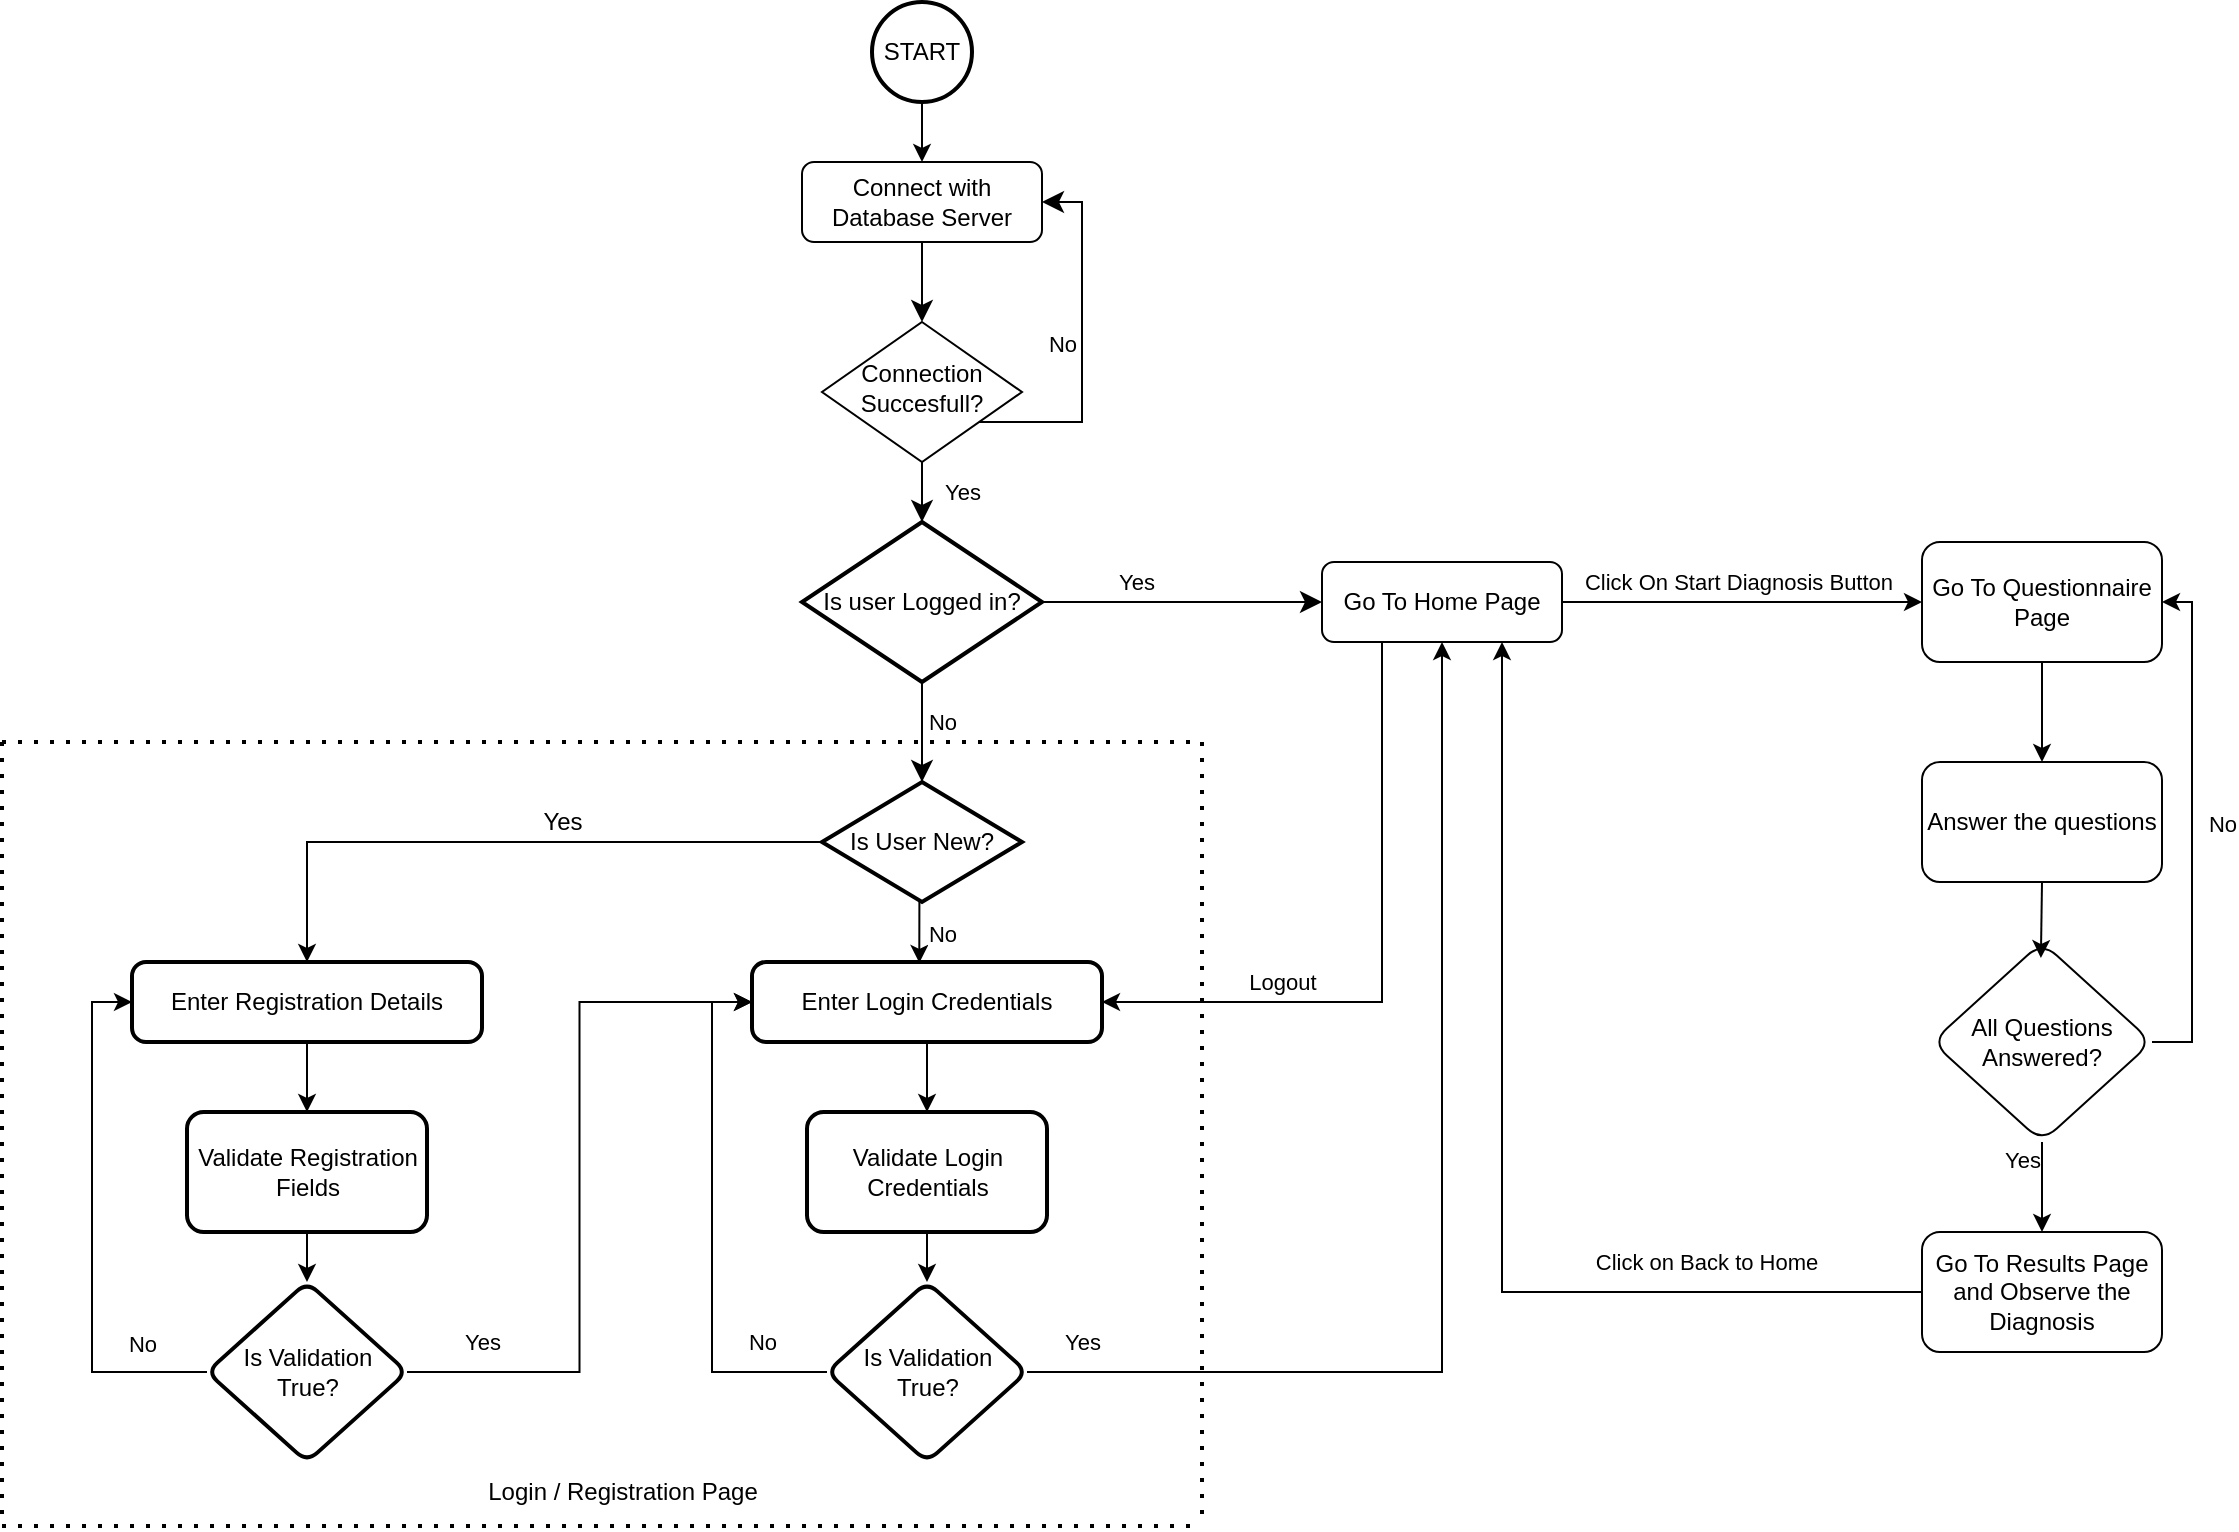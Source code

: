 <mxfile version="25.0.3">
  <diagram id="C5RBs43oDa-KdzZeNtuy" name="Page-1">
    <mxGraphModel dx="1877" dy="1734" grid="1" gridSize="10" guides="1" tooltips="1" connect="1" arrows="1" fold="1" page="1" pageScale="1" pageWidth="827" pageHeight="1169" math="0" shadow="0">
      <root>
        <mxCell id="WIyWlLk6GJQsqaUBKTNV-0" />
        <mxCell id="WIyWlLk6GJQsqaUBKTNV-1" parent="WIyWlLk6GJQsqaUBKTNV-0" />
        <mxCell id="WIyWlLk6GJQsqaUBKTNV-2" value="" style="rounded=0;html=1;jettySize=auto;orthogonalLoop=1;fontSize=11;endArrow=classic;endFill=1;endSize=8;strokeWidth=1;shadow=0;labelBackgroundColor=none;edgeStyle=orthogonalEdgeStyle;" parent="WIyWlLk6GJQsqaUBKTNV-1" source="WIyWlLk6GJQsqaUBKTNV-3" target="WIyWlLk6GJQsqaUBKTNV-6" edge="1">
          <mxGeometry relative="1" as="geometry" />
        </mxCell>
        <mxCell id="WIyWlLk6GJQsqaUBKTNV-3" value="Connect with Database Server" style="rounded=1;whiteSpace=wrap;html=1;fontSize=12;glass=0;strokeWidth=1;shadow=0;" parent="WIyWlLk6GJQsqaUBKTNV-1" vertex="1">
          <mxGeometry x="160" y="80" width="120" height="40" as="geometry" />
        </mxCell>
        <mxCell id="WIyWlLk6GJQsqaUBKTNV-4" value="Yes" style="rounded=0;html=1;jettySize=auto;orthogonalLoop=1;fontSize=11;endArrow=classic;endFill=1;endSize=8;strokeWidth=1;shadow=0;labelBackgroundColor=none;edgeStyle=orthogonalEdgeStyle;exitX=0.5;exitY=1;exitDx=0;exitDy=0;entryX=0.5;entryY=0;entryDx=0;entryDy=0;entryPerimeter=0;" parent="WIyWlLk6GJQsqaUBKTNV-1" source="WIyWlLk6GJQsqaUBKTNV-6" target="E8R43XipbVcVQlfAnzqD-1" edge="1">
          <mxGeometry y="20" relative="1" as="geometry">
            <mxPoint as="offset" />
            <mxPoint x="310" y="240" as="targetPoint" />
            <Array as="points">
              <mxPoint x="220" y="260" />
              <mxPoint x="220" y="260" />
            </Array>
          </mxGeometry>
        </mxCell>
        <mxCell id="WIyWlLk6GJQsqaUBKTNV-5" value="No" style="edgeStyle=orthogonalEdgeStyle;rounded=0;html=1;jettySize=auto;orthogonalLoop=1;fontSize=11;endArrow=classic;endFill=1;endSize=8;strokeWidth=1;shadow=0;labelBackgroundColor=none;entryX=1;entryY=0.5;entryDx=0;entryDy=0;" parent="WIyWlLk6GJQsqaUBKTNV-1" source="WIyWlLk6GJQsqaUBKTNV-6" target="WIyWlLk6GJQsqaUBKTNV-3" edge="1">
          <mxGeometry y="10" relative="1" as="geometry">
            <mxPoint as="offset" />
            <Array as="points">
              <mxPoint x="300" y="210" />
              <mxPoint x="300" y="100" />
            </Array>
          </mxGeometry>
        </mxCell>
        <mxCell id="WIyWlLk6GJQsqaUBKTNV-6" value="Connection Succesfull?" style="rhombus;whiteSpace=wrap;html=1;shadow=0;fontFamily=Helvetica;fontSize=12;align=center;strokeWidth=1;spacing=6;spacingTop=-4;" parent="WIyWlLk6GJQsqaUBKTNV-1" vertex="1">
          <mxGeometry x="170" y="160" width="100" height="70" as="geometry" />
        </mxCell>
        <mxCell id="WIyWlLk6GJQsqaUBKTNV-8" value="No" style="rounded=0;html=1;jettySize=auto;orthogonalLoop=1;fontSize=11;endArrow=classic;endFill=1;endSize=8;strokeWidth=1;shadow=0;labelBackgroundColor=none;edgeStyle=orthogonalEdgeStyle;exitX=0.5;exitY=1;exitDx=0;exitDy=0;exitPerimeter=0;entryX=0.5;entryY=0;entryDx=0;entryDy=0;entryPerimeter=0;" parent="WIyWlLk6GJQsqaUBKTNV-1" source="E8R43XipbVcVQlfAnzqD-1" target="E8R43XipbVcVQlfAnzqD-21" edge="1">
          <mxGeometry x="-0.2" y="10" relative="1" as="geometry">
            <mxPoint as="offset" />
            <mxPoint x="220.0" y="370" as="sourcePoint" />
            <mxPoint x="220" y="400" as="targetPoint" />
          </mxGeometry>
        </mxCell>
        <mxCell id="E8R43XipbVcVQlfAnzqD-51" value="" style="edgeStyle=orthogonalEdgeStyle;rounded=0;orthogonalLoop=1;jettySize=auto;html=1;" parent="WIyWlLk6GJQsqaUBKTNV-1" source="WIyWlLk6GJQsqaUBKTNV-12" target="E8R43XipbVcVQlfAnzqD-50" edge="1">
          <mxGeometry relative="1" as="geometry" />
        </mxCell>
        <mxCell id="E8R43XipbVcVQlfAnzqD-52" value="Click On Start Diagnosis Button" style="edgeLabel;html=1;align=center;verticalAlign=middle;resizable=0;points=[];" parent="E8R43XipbVcVQlfAnzqD-51" vertex="1" connectable="0">
          <mxGeometry x="-0.187" y="-1" relative="1" as="geometry">
            <mxPoint x="15" y="-11" as="offset" />
          </mxGeometry>
        </mxCell>
        <mxCell id="SV02vGK2qHrpmhXC6fc6-1" style="edgeStyle=orthogonalEdgeStyle;rounded=0;orthogonalLoop=1;jettySize=auto;html=1;exitX=0.25;exitY=1;exitDx=0;exitDy=0;entryX=1;entryY=0.5;entryDx=0;entryDy=0;" edge="1" parent="WIyWlLk6GJQsqaUBKTNV-1" source="WIyWlLk6GJQsqaUBKTNV-12" target="E8R43XipbVcVQlfAnzqD-10">
          <mxGeometry relative="1" as="geometry" />
        </mxCell>
        <mxCell id="SV02vGK2qHrpmhXC6fc6-2" value="Logout" style="edgeLabel;html=1;align=center;verticalAlign=middle;resizable=0;points=[];" vertex="1" connectable="0" parent="SV02vGK2qHrpmhXC6fc6-1">
          <mxGeometry x="0.506" y="-3" relative="1" as="geometry">
            <mxPoint x="11" y="-7" as="offset" />
          </mxGeometry>
        </mxCell>
        <mxCell id="WIyWlLk6GJQsqaUBKTNV-12" value="Go To Home Page" style="rounded=1;whiteSpace=wrap;html=1;fontSize=12;glass=0;strokeWidth=1;shadow=0;" parent="WIyWlLk6GJQsqaUBKTNV-1" vertex="1">
          <mxGeometry x="420" y="280" width="120" height="40" as="geometry" />
        </mxCell>
        <mxCell id="E8R43XipbVcVQlfAnzqD-1" value="Is user Logged in?" style="strokeWidth=2;html=1;shape=mxgraph.flowchart.decision;whiteSpace=wrap;" parent="WIyWlLk6GJQsqaUBKTNV-1" vertex="1">
          <mxGeometry x="160" y="260" width="120" height="80" as="geometry" />
        </mxCell>
        <mxCell id="E8R43XipbVcVQlfAnzqD-5" value="Yes" style="rounded=0;html=1;jettySize=auto;orthogonalLoop=1;fontSize=11;endArrow=classic;endFill=1;endSize=8;strokeWidth=1;shadow=0;labelBackgroundColor=none;edgeStyle=orthogonalEdgeStyle;entryX=0;entryY=0.5;entryDx=0;entryDy=0;exitX=1;exitY=0.5;exitDx=0;exitDy=0;exitPerimeter=0;" parent="WIyWlLk6GJQsqaUBKTNV-1" source="E8R43XipbVcVQlfAnzqD-1" target="WIyWlLk6GJQsqaUBKTNV-12" edge="1">
          <mxGeometry x="-0.333" y="10" relative="1" as="geometry">
            <mxPoint as="offset" />
            <mxPoint x="230.0" y="380" as="sourcePoint" />
            <mxPoint x="320" y="350" as="targetPoint" />
            <Array as="points" />
          </mxGeometry>
        </mxCell>
        <mxCell id="E8R43XipbVcVQlfAnzqD-7" value="START" style="strokeWidth=2;html=1;shape=mxgraph.flowchart.start_2;whiteSpace=wrap;" parent="WIyWlLk6GJQsqaUBKTNV-1" vertex="1">
          <mxGeometry x="195" width="50" height="50" as="geometry" />
        </mxCell>
        <mxCell id="E8R43XipbVcVQlfAnzqD-8" value="" style="endArrow=classic;html=1;rounded=0;exitX=0.5;exitY=1;exitDx=0;exitDy=0;exitPerimeter=0;entryX=0.5;entryY=0;entryDx=0;entryDy=0;endFill=1;" parent="WIyWlLk6GJQsqaUBKTNV-1" source="E8R43XipbVcVQlfAnzqD-7" target="WIyWlLk6GJQsqaUBKTNV-3" edge="1">
          <mxGeometry width="50" height="50" relative="1" as="geometry">
            <mxPoint x="300" y="90" as="sourcePoint" />
            <mxPoint x="350" y="40" as="targetPoint" />
          </mxGeometry>
        </mxCell>
        <mxCell id="E8R43XipbVcVQlfAnzqD-14" value="" style="edgeStyle=orthogonalEdgeStyle;rounded=0;orthogonalLoop=1;jettySize=auto;html=1;" parent="WIyWlLk6GJQsqaUBKTNV-1" source="E8R43XipbVcVQlfAnzqD-10" target="E8R43XipbVcVQlfAnzqD-13" edge="1">
          <mxGeometry relative="1" as="geometry" />
        </mxCell>
        <mxCell id="E8R43XipbVcVQlfAnzqD-10" value="Enter Login Credentials" style="rounded=1;whiteSpace=wrap;html=1;absoluteArcSize=1;arcSize=14;strokeWidth=2;" parent="WIyWlLk6GJQsqaUBKTNV-1" vertex="1">
          <mxGeometry x="135" y="480" width="175" height="40" as="geometry" />
        </mxCell>
        <mxCell id="E8R43XipbVcVQlfAnzqD-16" value="" style="edgeStyle=orthogonalEdgeStyle;rounded=0;orthogonalLoop=1;jettySize=auto;html=1;" parent="WIyWlLk6GJQsqaUBKTNV-1" source="E8R43XipbVcVQlfAnzqD-13" target="E8R43XipbVcVQlfAnzqD-15" edge="1">
          <mxGeometry relative="1" as="geometry" />
        </mxCell>
        <mxCell id="E8R43XipbVcVQlfAnzqD-13" value="Validate Login Credentials" style="whiteSpace=wrap;html=1;rounded=1;arcSize=14;strokeWidth=2;" parent="WIyWlLk6GJQsqaUBKTNV-1" vertex="1">
          <mxGeometry x="162.5" y="555" width="120" height="60" as="geometry" />
        </mxCell>
        <mxCell id="E8R43XipbVcVQlfAnzqD-17" style="edgeStyle=orthogonalEdgeStyle;rounded=0;orthogonalLoop=1;jettySize=auto;html=1;exitX=1;exitY=0.5;exitDx=0;exitDy=0;entryX=0.5;entryY=1;entryDx=0;entryDy=0;" parent="WIyWlLk6GJQsqaUBKTNV-1" source="E8R43XipbVcVQlfAnzqD-15" target="WIyWlLk6GJQsqaUBKTNV-12" edge="1">
          <mxGeometry relative="1" as="geometry" />
        </mxCell>
        <mxCell id="E8R43XipbVcVQlfAnzqD-18" value="Yes" style="edgeLabel;html=1;align=center;verticalAlign=middle;resizable=0;points=[];" parent="E8R43XipbVcVQlfAnzqD-17" vertex="1" connectable="0">
          <mxGeometry x="0.291" relative="1" as="geometry">
            <mxPoint x="-180" y="147" as="offset" />
          </mxGeometry>
        </mxCell>
        <mxCell id="E8R43XipbVcVQlfAnzqD-19" style="edgeStyle=orthogonalEdgeStyle;rounded=0;orthogonalLoop=1;jettySize=auto;html=1;exitX=0;exitY=0.5;exitDx=0;exitDy=0;entryX=0;entryY=0.5;entryDx=0;entryDy=0;" parent="WIyWlLk6GJQsqaUBKTNV-1" source="E8R43XipbVcVQlfAnzqD-15" target="E8R43XipbVcVQlfAnzqD-10" edge="1">
          <mxGeometry relative="1" as="geometry" />
        </mxCell>
        <mxCell id="E8R43XipbVcVQlfAnzqD-20" value="No" style="edgeLabel;html=1;align=center;verticalAlign=middle;resizable=0;points=[];" parent="E8R43XipbVcVQlfAnzqD-19" vertex="1" connectable="0">
          <mxGeometry x="0.147" y="1" relative="1" as="geometry">
            <mxPoint x="26" y="78" as="offset" />
          </mxGeometry>
        </mxCell>
        <mxCell id="E8R43XipbVcVQlfAnzqD-15" value="Is Validation True?" style="rhombus;whiteSpace=wrap;html=1;rounded=1;arcSize=14;strokeWidth=2;" parent="WIyWlLk6GJQsqaUBKTNV-1" vertex="1">
          <mxGeometry x="172.5" y="640" width="100" height="90" as="geometry" />
        </mxCell>
        <mxCell id="E8R43XipbVcVQlfAnzqD-24" style="edgeStyle=orthogonalEdgeStyle;rounded=0;orthogonalLoop=1;jettySize=auto;html=1;exitX=0;exitY=0.5;exitDx=0;exitDy=0;exitPerimeter=0;entryX=0.5;entryY=0;entryDx=0;entryDy=0;" parent="WIyWlLk6GJQsqaUBKTNV-1" source="E8R43XipbVcVQlfAnzqD-21" target="E8R43XipbVcVQlfAnzqD-33" edge="1">
          <mxGeometry relative="1" as="geometry">
            <mxPoint y="480" as="targetPoint" />
          </mxGeometry>
        </mxCell>
        <mxCell id="E8R43XipbVcVQlfAnzqD-21" value="Is User New?" style="strokeWidth=2;html=1;shape=mxgraph.flowchart.decision;whiteSpace=wrap;" parent="WIyWlLk6GJQsqaUBKTNV-1" vertex="1">
          <mxGeometry x="170" y="390" width="100" height="60" as="geometry" />
        </mxCell>
        <mxCell id="E8R43XipbVcVQlfAnzqD-22" style="edgeStyle=orthogonalEdgeStyle;rounded=0;orthogonalLoop=1;jettySize=auto;html=1;exitX=0.5;exitY=1;exitDx=0;exitDy=0;exitPerimeter=0;entryX=0.478;entryY=0.011;entryDx=0;entryDy=0;entryPerimeter=0;" parent="WIyWlLk6GJQsqaUBKTNV-1" source="E8R43XipbVcVQlfAnzqD-21" target="E8R43XipbVcVQlfAnzqD-10" edge="1">
          <mxGeometry relative="1" as="geometry" />
        </mxCell>
        <mxCell id="E8R43XipbVcVQlfAnzqD-23" value="No" style="edgeLabel;html=1;align=center;verticalAlign=middle;resizable=0;points=[];" parent="E8R43XipbVcVQlfAnzqD-22" vertex="1" connectable="0">
          <mxGeometry x="0.063" y="1" relative="1" as="geometry">
            <mxPoint x="10" as="offset" />
          </mxGeometry>
        </mxCell>
        <mxCell id="E8R43XipbVcVQlfAnzqD-35" style="edgeStyle=orthogonalEdgeStyle;rounded=0;orthogonalLoop=1;jettySize=auto;html=1;exitX=0.5;exitY=1;exitDx=0;exitDy=0;entryX=0.5;entryY=0;entryDx=0;entryDy=0;" parent="WIyWlLk6GJQsqaUBKTNV-1" source="E8R43XipbVcVQlfAnzqD-33" target="E8R43XipbVcVQlfAnzqD-34" edge="1">
          <mxGeometry relative="1" as="geometry" />
        </mxCell>
        <mxCell id="E8R43XipbVcVQlfAnzqD-33" value="Enter Registration Details" style="rounded=1;whiteSpace=wrap;html=1;absoluteArcSize=1;arcSize=14;strokeWidth=2;" parent="WIyWlLk6GJQsqaUBKTNV-1" vertex="1">
          <mxGeometry x="-175" y="480" width="175" height="40" as="geometry" />
        </mxCell>
        <mxCell id="E8R43XipbVcVQlfAnzqD-38" style="edgeStyle=orthogonalEdgeStyle;rounded=0;orthogonalLoop=1;jettySize=auto;html=1;exitX=0.5;exitY=1;exitDx=0;exitDy=0;entryX=0.5;entryY=0;entryDx=0;entryDy=0;" parent="WIyWlLk6GJQsqaUBKTNV-1" source="E8R43XipbVcVQlfAnzqD-34" target="E8R43XipbVcVQlfAnzqD-37" edge="1">
          <mxGeometry relative="1" as="geometry" />
        </mxCell>
        <mxCell id="E8R43XipbVcVQlfAnzqD-34" value="Validate Registration Fields" style="whiteSpace=wrap;html=1;rounded=1;arcSize=14;strokeWidth=2;" parent="WIyWlLk6GJQsqaUBKTNV-1" vertex="1">
          <mxGeometry x="-147.5" y="555" width="120" height="60" as="geometry" />
        </mxCell>
        <mxCell id="E8R43XipbVcVQlfAnzqD-39" style="edgeStyle=orthogonalEdgeStyle;rounded=0;orthogonalLoop=1;jettySize=auto;html=1;exitX=0;exitY=0.5;exitDx=0;exitDy=0;entryX=0;entryY=0.5;entryDx=0;entryDy=0;" parent="WIyWlLk6GJQsqaUBKTNV-1" source="E8R43XipbVcVQlfAnzqD-37" target="E8R43XipbVcVQlfAnzqD-33" edge="1">
          <mxGeometry relative="1" as="geometry" />
        </mxCell>
        <mxCell id="E8R43XipbVcVQlfAnzqD-40" value="No" style="edgeLabel;html=1;align=center;verticalAlign=middle;resizable=0;points=[];" parent="E8R43XipbVcVQlfAnzqD-39" vertex="1" connectable="0">
          <mxGeometry x="0.144" y="3" relative="1" as="geometry">
            <mxPoint x="28" y="78" as="offset" />
          </mxGeometry>
        </mxCell>
        <mxCell id="E8R43XipbVcVQlfAnzqD-41" style="edgeStyle=orthogonalEdgeStyle;rounded=0;orthogonalLoop=1;jettySize=auto;html=1;exitX=1;exitY=0.5;exitDx=0;exitDy=0;entryX=0;entryY=0.5;entryDx=0;entryDy=0;" parent="WIyWlLk6GJQsqaUBKTNV-1" source="E8R43XipbVcVQlfAnzqD-37" target="E8R43XipbVcVQlfAnzqD-10" edge="1">
          <mxGeometry relative="1" as="geometry" />
        </mxCell>
        <mxCell id="E8R43XipbVcVQlfAnzqD-42" value="Yes" style="edgeLabel;html=1;align=center;verticalAlign=middle;resizable=0;points=[];" parent="E8R43XipbVcVQlfAnzqD-41" vertex="1" connectable="0">
          <mxGeometry x="-0.748" relative="1" as="geometry">
            <mxPoint x="-8" y="-15" as="offset" />
          </mxGeometry>
        </mxCell>
        <mxCell id="E8R43XipbVcVQlfAnzqD-37" value="Is Validation True?" style="rhombus;whiteSpace=wrap;html=1;rounded=1;arcSize=14;strokeWidth=2;" parent="WIyWlLk6GJQsqaUBKTNV-1" vertex="1">
          <mxGeometry x="-137.5" y="640" width="100" height="90" as="geometry" />
        </mxCell>
        <mxCell id="E8R43XipbVcVQlfAnzqD-44" value="" style="endArrow=none;dashed=1;html=1;dashPattern=1 3;strokeWidth=2;rounded=0;" parent="WIyWlLk6GJQsqaUBKTNV-1" edge="1">
          <mxGeometry width="50" height="50" relative="1" as="geometry">
            <mxPoint x="-240" y="370" as="sourcePoint" />
            <mxPoint x="360" y="370" as="targetPoint" />
            <Array as="points">
              <mxPoint x="-20" y="370" />
            </Array>
          </mxGeometry>
        </mxCell>
        <mxCell id="E8R43XipbVcVQlfAnzqD-45" value="" style="endArrow=none;dashed=1;html=1;dashPattern=1 3;strokeWidth=2;rounded=0;" parent="WIyWlLk6GJQsqaUBKTNV-1" edge="1">
          <mxGeometry width="50" height="50" relative="1" as="geometry">
            <mxPoint x="-240" y="762" as="sourcePoint" />
            <mxPoint x="360" y="762" as="targetPoint" />
            <Array as="points">
              <mxPoint x="-20" y="762" />
            </Array>
          </mxGeometry>
        </mxCell>
        <mxCell id="E8R43XipbVcVQlfAnzqD-46" value="" style="endArrow=none;dashed=1;html=1;dashPattern=1 3;strokeWidth=2;rounded=0;" parent="WIyWlLk6GJQsqaUBKTNV-1" edge="1">
          <mxGeometry width="50" height="50" relative="1" as="geometry">
            <mxPoint x="360" y="370" as="sourcePoint" />
            <mxPoint x="360" y="760" as="targetPoint" />
            <Array as="points">
              <mxPoint x="360" y="420" />
            </Array>
          </mxGeometry>
        </mxCell>
        <mxCell id="E8R43XipbVcVQlfAnzqD-47" value="" style="endArrow=none;dashed=1;html=1;dashPattern=1 3;strokeWidth=2;rounded=0;" parent="WIyWlLk6GJQsqaUBKTNV-1" edge="1">
          <mxGeometry width="50" height="50" relative="1" as="geometry">
            <mxPoint x="-240" y="370" as="sourcePoint" />
            <mxPoint x="-240" y="760" as="targetPoint" />
            <Array as="points">
              <mxPoint x="-240" y="420" />
            </Array>
          </mxGeometry>
        </mxCell>
        <mxCell id="E8R43XipbVcVQlfAnzqD-48" value="Login / Registration Page" style="text;html=1;align=center;verticalAlign=middle;resizable=0;points=[];autosize=1;strokeColor=none;fillColor=none;" parent="WIyWlLk6GJQsqaUBKTNV-1" vertex="1">
          <mxGeometry x="-10" y="730" width="160" height="30" as="geometry" />
        </mxCell>
        <mxCell id="E8R43XipbVcVQlfAnzqD-55" value="" style="edgeStyle=orthogonalEdgeStyle;rounded=0;orthogonalLoop=1;jettySize=auto;html=1;entryX=0.5;entryY=0;entryDx=0;entryDy=0;" parent="WIyWlLk6GJQsqaUBKTNV-1" source="E8R43XipbVcVQlfAnzqD-50" target="E8R43XipbVcVQlfAnzqD-62" edge="1">
          <mxGeometry relative="1" as="geometry" />
        </mxCell>
        <mxCell id="E8R43XipbVcVQlfAnzqD-50" value="Go To Questionnaire Page" style="whiteSpace=wrap;html=1;rounded=1;glass=0;strokeWidth=1;shadow=0;" parent="WIyWlLk6GJQsqaUBKTNV-1" vertex="1">
          <mxGeometry x="720" y="270" width="120" height="60" as="geometry" />
        </mxCell>
        <mxCell id="E8R43XipbVcVQlfAnzqD-56" style="edgeStyle=orthogonalEdgeStyle;rounded=0;orthogonalLoop=1;jettySize=auto;html=1;exitX=1;exitY=0.5;exitDx=0;exitDy=0;entryX=1;entryY=0.5;entryDx=0;entryDy=0;" parent="WIyWlLk6GJQsqaUBKTNV-1" source="E8R43XipbVcVQlfAnzqD-54" target="E8R43XipbVcVQlfAnzqD-50" edge="1">
          <mxGeometry relative="1" as="geometry" />
        </mxCell>
        <mxCell id="E8R43XipbVcVQlfAnzqD-57" value="No" style="edgeLabel;html=1;align=center;verticalAlign=middle;resizable=0;points=[];" parent="E8R43XipbVcVQlfAnzqD-56" vertex="1" connectable="0">
          <mxGeometry x="0.017" relative="1" as="geometry">
            <mxPoint x="15" as="offset" />
          </mxGeometry>
        </mxCell>
        <mxCell id="E8R43XipbVcVQlfAnzqD-60" value="" style="edgeStyle=orthogonalEdgeStyle;rounded=0;orthogonalLoop=1;jettySize=auto;html=1;" parent="WIyWlLk6GJQsqaUBKTNV-1" source="E8R43XipbVcVQlfAnzqD-54" target="E8R43XipbVcVQlfAnzqD-59" edge="1">
          <mxGeometry relative="1" as="geometry" />
        </mxCell>
        <mxCell id="E8R43XipbVcVQlfAnzqD-61" value="Yes" style="edgeLabel;html=1;align=center;verticalAlign=middle;resizable=0;points=[];" parent="E8R43XipbVcVQlfAnzqD-60" vertex="1" connectable="0">
          <mxGeometry x="-0.336" y="-1" relative="1" as="geometry">
            <mxPoint x="-9" y="-6" as="offset" />
          </mxGeometry>
        </mxCell>
        <mxCell id="E8R43XipbVcVQlfAnzqD-54" value="All Questions Answered?" style="rhombus;whiteSpace=wrap;html=1;rounded=1;glass=0;strokeWidth=1;shadow=0;" parent="WIyWlLk6GJQsqaUBKTNV-1" vertex="1">
          <mxGeometry x="725" y="470" width="110" height="100" as="geometry" />
        </mxCell>
        <mxCell id="E8R43XipbVcVQlfAnzqD-69" style="edgeStyle=orthogonalEdgeStyle;rounded=0;orthogonalLoop=1;jettySize=auto;html=1;exitX=0;exitY=0.5;exitDx=0;exitDy=0;entryX=0.75;entryY=1;entryDx=0;entryDy=0;" parent="WIyWlLk6GJQsqaUBKTNV-1" source="E8R43XipbVcVQlfAnzqD-59" target="WIyWlLk6GJQsqaUBKTNV-12" edge="1">
          <mxGeometry relative="1" as="geometry" />
        </mxCell>
        <mxCell id="E8R43XipbVcVQlfAnzqD-70" value="Click on Back to Home" style="edgeLabel;html=1;align=center;verticalAlign=middle;resizable=0;points=[];" parent="E8R43XipbVcVQlfAnzqD-69" vertex="1" connectable="0">
          <mxGeometry x="-0.595" relative="1" as="geometry">
            <mxPoint y="-15" as="offset" />
          </mxGeometry>
        </mxCell>
        <mxCell id="E8R43XipbVcVQlfAnzqD-59" value="Go To Results Page and Observe the Diagnosis" style="whiteSpace=wrap;html=1;rounded=1;glass=0;strokeWidth=1;shadow=0;" parent="WIyWlLk6GJQsqaUBKTNV-1" vertex="1">
          <mxGeometry x="720" y="615" width="120" height="60" as="geometry" />
        </mxCell>
        <mxCell id="E8R43XipbVcVQlfAnzqD-62" value="Answer the questions" style="whiteSpace=wrap;html=1;rounded=1;glass=0;strokeWidth=1;shadow=0;" parent="WIyWlLk6GJQsqaUBKTNV-1" vertex="1">
          <mxGeometry x="720" y="380" width="120" height="60" as="geometry" />
        </mxCell>
        <mxCell id="E8R43XipbVcVQlfAnzqD-67" style="edgeStyle=orthogonalEdgeStyle;rounded=0;orthogonalLoop=1;jettySize=auto;html=1;exitX=0.5;exitY=1;exitDx=0;exitDy=0;entryX=0.495;entryY=0.08;entryDx=0;entryDy=0;entryPerimeter=0;" parent="WIyWlLk6GJQsqaUBKTNV-1" source="E8R43XipbVcVQlfAnzqD-62" target="E8R43XipbVcVQlfAnzqD-54" edge="1">
          <mxGeometry relative="1" as="geometry" />
        </mxCell>
        <mxCell id="SV02vGK2qHrpmhXC6fc6-0" value="Yes" style="text;html=1;align=center;verticalAlign=middle;resizable=0;points=[];autosize=1;strokeColor=none;fillColor=none;" vertex="1" parent="WIyWlLk6GJQsqaUBKTNV-1">
          <mxGeometry x="20" y="395" width="40" height="30" as="geometry" />
        </mxCell>
      </root>
    </mxGraphModel>
  </diagram>
</mxfile>
